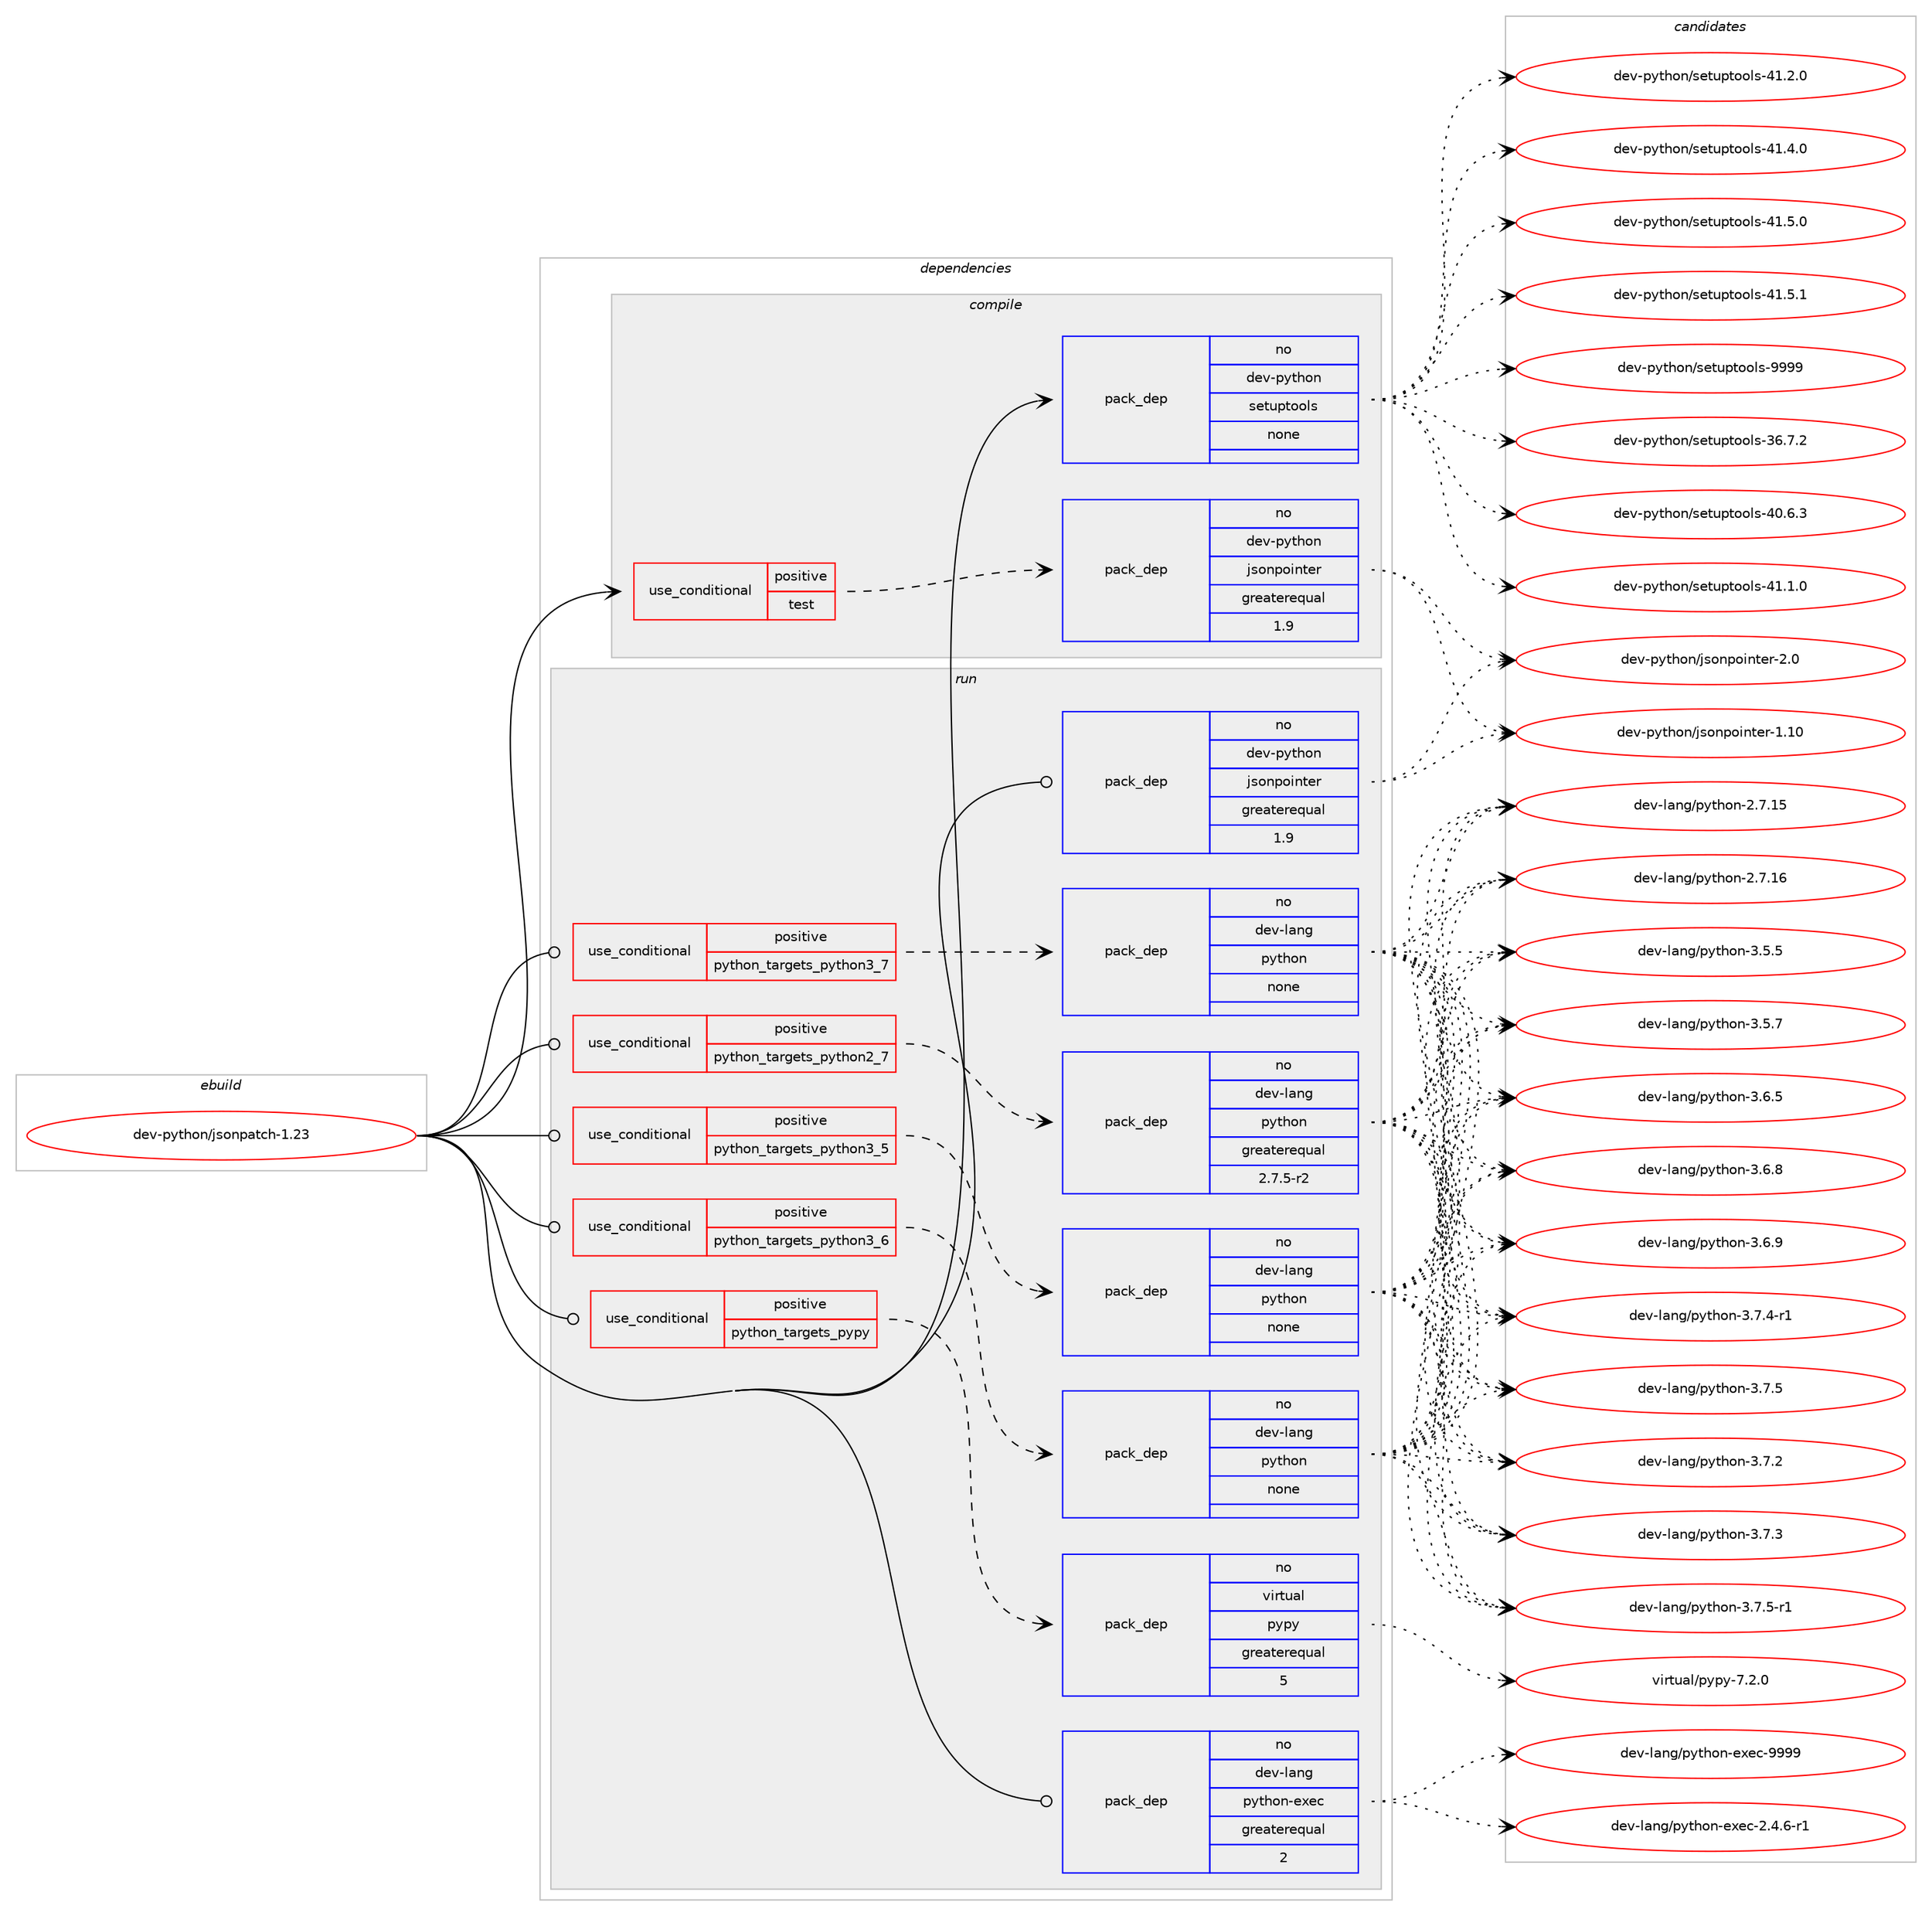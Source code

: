 digraph prolog {

# *************
# Graph options
# *************

newrank=true;
concentrate=true;
compound=true;
graph [rankdir=LR,fontname=Helvetica,fontsize=10,ranksep=1.5];#, ranksep=2.5, nodesep=0.2];
edge  [arrowhead=vee];
node  [fontname=Helvetica,fontsize=10];

# **********
# The ebuild
# **********

subgraph cluster_leftcol {
color=gray;
rank=same;
label=<<i>ebuild</i>>;
id [label="dev-python/jsonpatch-1.23", color=red, width=4, href="../dev-python/jsonpatch-1.23.svg"];
}

# ****************
# The dependencies
# ****************

subgraph cluster_midcol {
color=gray;
label=<<i>dependencies</i>>;
subgraph cluster_compile {
fillcolor="#eeeeee";
style=filled;
label=<<i>compile</i>>;
subgraph cond141538 {
dependency611541 [label=<<TABLE BORDER="0" CELLBORDER="1" CELLSPACING="0" CELLPADDING="4"><TR><TD ROWSPAN="3" CELLPADDING="10">use_conditional</TD></TR><TR><TD>positive</TD></TR><TR><TD>test</TD></TR></TABLE>>, shape=none, color=red];
subgraph pack458200 {
dependency611542 [label=<<TABLE BORDER="0" CELLBORDER="1" CELLSPACING="0" CELLPADDING="4" WIDTH="220"><TR><TD ROWSPAN="6" CELLPADDING="30">pack_dep</TD></TR><TR><TD WIDTH="110">no</TD></TR><TR><TD>dev-python</TD></TR><TR><TD>jsonpointer</TD></TR><TR><TD>greaterequal</TD></TR><TR><TD>1.9</TD></TR></TABLE>>, shape=none, color=blue];
}
dependency611541:e -> dependency611542:w [weight=20,style="dashed",arrowhead="vee"];
}
id:e -> dependency611541:w [weight=20,style="solid",arrowhead="vee"];
subgraph pack458201 {
dependency611543 [label=<<TABLE BORDER="0" CELLBORDER="1" CELLSPACING="0" CELLPADDING="4" WIDTH="220"><TR><TD ROWSPAN="6" CELLPADDING="30">pack_dep</TD></TR><TR><TD WIDTH="110">no</TD></TR><TR><TD>dev-python</TD></TR><TR><TD>setuptools</TD></TR><TR><TD>none</TD></TR><TR><TD></TD></TR></TABLE>>, shape=none, color=blue];
}
id:e -> dependency611543:w [weight=20,style="solid",arrowhead="vee"];
}
subgraph cluster_compileandrun {
fillcolor="#eeeeee";
style=filled;
label=<<i>compile and run</i>>;
}
subgraph cluster_run {
fillcolor="#eeeeee";
style=filled;
label=<<i>run</i>>;
subgraph cond141539 {
dependency611544 [label=<<TABLE BORDER="0" CELLBORDER="1" CELLSPACING="0" CELLPADDING="4"><TR><TD ROWSPAN="3" CELLPADDING="10">use_conditional</TD></TR><TR><TD>positive</TD></TR><TR><TD>python_targets_pypy</TD></TR></TABLE>>, shape=none, color=red];
subgraph pack458202 {
dependency611545 [label=<<TABLE BORDER="0" CELLBORDER="1" CELLSPACING="0" CELLPADDING="4" WIDTH="220"><TR><TD ROWSPAN="6" CELLPADDING="30">pack_dep</TD></TR><TR><TD WIDTH="110">no</TD></TR><TR><TD>virtual</TD></TR><TR><TD>pypy</TD></TR><TR><TD>greaterequal</TD></TR><TR><TD>5</TD></TR></TABLE>>, shape=none, color=blue];
}
dependency611544:e -> dependency611545:w [weight=20,style="dashed",arrowhead="vee"];
}
id:e -> dependency611544:w [weight=20,style="solid",arrowhead="odot"];
subgraph cond141540 {
dependency611546 [label=<<TABLE BORDER="0" CELLBORDER="1" CELLSPACING="0" CELLPADDING="4"><TR><TD ROWSPAN="3" CELLPADDING="10">use_conditional</TD></TR><TR><TD>positive</TD></TR><TR><TD>python_targets_python2_7</TD></TR></TABLE>>, shape=none, color=red];
subgraph pack458203 {
dependency611547 [label=<<TABLE BORDER="0" CELLBORDER="1" CELLSPACING="0" CELLPADDING="4" WIDTH="220"><TR><TD ROWSPAN="6" CELLPADDING="30">pack_dep</TD></TR><TR><TD WIDTH="110">no</TD></TR><TR><TD>dev-lang</TD></TR><TR><TD>python</TD></TR><TR><TD>greaterequal</TD></TR><TR><TD>2.7.5-r2</TD></TR></TABLE>>, shape=none, color=blue];
}
dependency611546:e -> dependency611547:w [weight=20,style="dashed",arrowhead="vee"];
}
id:e -> dependency611546:w [weight=20,style="solid",arrowhead="odot"];
subgraph cond141541 {
dependency611548 [label=<<TABLE BORDER="0" CELLBORDER="1" CELLSPACING="0" CELLPADDING="4"><TR><TD ROWSPAN="3" CELLPADDING="10">use_conditional</TD></TR><TR><TD>positive</TD></TR><TR><TD>python_targets_python3_5</TD></TR></TABLE>>, shape=none, color=red];
subgraph pack458204 {
dependency611549 [label=<<TABLE BORDER="0" CELLBORDER="1" CELLSPACING="0" CELLPADDING="4" WIDTH="220"><TR><TD ROWSPAN="6" CELLPADDING="30">pack_dep</TD></TR><TR><TD WIDTH="110">no</TD></TR><TR><TD>dev-lang</TD></TR><TR><TD>python</TD></TR><TR><TD>none</TD></TR><TR><TD></TD></TR></TABLE>>, shape=none, color=blue];
}
dependency611548:e -> dependency611549:w [weight=20,style="dashed",arrowhead="vee"];
}
id:e -> dependency611548:w [weight=20,style="solid",arrowhead="odot"];
subgraph cond141542 {
dependency611550 [label=<<TABLE BORDER="0" CELLBORDER="1" CELLSPACING="0" CELLPADDING="4"><TR><TD ROWSPAN="3" CELLPADDING="10">use_conditional</TD></TR><TR><TD>positive</TD></TR><TR><TD>python_targets_python3_6</TD></TR></TABLE>>, shape=none, color=red];
subgraph pack458205 {
dependency611551 [label=<<TABLE BORDER="0" CELLBORDER="1" CELLSPACING="0" CELLPADDING="4" WIDTH="220"><TR><TD ROWSPAN="6" CELLPADDING="30">pack_dep</TD></TR><TR><TD WIDTH="110">no</TD></TR><TR><TD>dev-lang</TD></TR><TR><TD>python</TD></TR><TR><TD>none</TD></TR><TR><TD></TD></TR></TABLE>>, shape=none, color=blue];
}
dependency611550:e -> dependency611551:w [weight=20,style="dashed",arrowhead="vee"];
}
id:e -> dependency611550:w [weight=20,style="solid",arrowhead="odot"];
subgraph cond141543 {
dependency611552 [label=<<TABLE BORDER="0" CELLBORDER="1" CELLSPACING="0" CELLPADDING="4"><TR><TD ROWSPAN="3" CELLPADDING="10">use_conditional</TD></TR><TR><TD>positive</TD></TR><TR><TD>python_targets_python3_7</TD></TR></TABLE>>, shape=none, color=red];
subgraph pack458206 {
dependency611553 [label=<<TABLE BORDER="0" CELLBORDER="1" CELLSPACING="0" CELLPADDING="4" WIDTH="220"><TR><TD ROWSPAN="6" CELLPADDING="30">pack_dep</TD></TR><TR><TD WIDTH="110">no</TD></TR><TR><TD>dev-lang</TD></TR><TR><TD>python</TD></TR><TR><TD>none</TD></TR><TR><TD></TD></TR></TABLE>>, shape=none, color=blue];
}
dependency611552:e -> dependency611553:w [weight=20,style="dashed",arrowhead="vee"];
}
id:e -> dependency611552:w [weight=20,style="solid",arrowhead="odot"];
subgraph pack458207 {
dependency611554 [label=<<TABLE BORDER="0" CELLBORDER="1" CELLSPACING="0" CELLPADDING="4" WIDTH="220"><TR><TD ROWSPAN="6" CELLPADDING="30">pack_dep</TD></TR><TR><TD WIDTH="110">no</TD></TR><TR><TD>dev-lang</TD></TR><TR><TD>python-exec</TD></TR><TR><TD>greaterequal</TD></TR><TR><TD>2</TD></TR></TABLE>>, shape=none, color=blue];
}
id:e -> dependency611554:w [weight=20,style="solid",arrowhead="odot"];
subgraph pack458208 {
dependency611555 [label=<<TABLE BORDER="0" CELLBORDER="1" CELLSPACING="0" CELLPADDING="4" WIDTH="220"><TR><TD ROWSPAN="6" CELLPADDING="30">pack_dep</TD></TR><TR><TD WIDTH="110">no</TD></TR><TR><TD>dev-python</TD></TR><TR><TD>jsonpointer</TD></TR><TR><TD>greaterequal</TD></TR><TR><TD>1.9</TD></TR></TABLE>>, shape=none, color=blue];
}
id:e -> dependency611555:w [weight=20,style="solid",arrowhead="odot"];
}
}

# **************
# The candidates
# **************

subgraph cluster_choices {
rank=same;
color=gray;
label=<<i>candidates</i>>;

subgraph choice458200 {
color=black;
nodesep=1;
choice10010111845112121116104111110471061151111101121111051101161011144549464948 [label="dev-python/jsonpointer-1.10", color=red, width=4,href="../dev-python/jsonpointer-1.10.svg"];
choice100101118451121211161041111104710611511111011211110511011610111445504648 [label="dev-python/jsonpointer-2.0", color=red, width=4,href="../dev-python/jsonpointer-2.0.svg"];
dependency611542:e -> choice10010111845112121116104111110471061151111101121111051101161011144549464948:w [style=dotted,weight="100"];
dependency611542:e -> choice100101118451121211161041111104710611511111011211110511011610111445504648:w [style=dotted,weight="100"];
}
subgraph choice458201 {
color=black;
nodesep=1;
choice100101118451121211161041111104711510111611711211611111110811545515446554650 [label="dev-python/setuptools-36.7.2", color=red, width=4,href="../dev-python/setuptools-36.7.2.svg"];
choice100101118451121211161041111104711510111611711211611111110811545524846544651 [label="dev-python/setuptools-40.6.3", color=red, width=4,href="../dev-python/setuptools-40.6.3.svg"];
choice100101118451121211161041111104711510111611711211611111110811545524946494648 [label="dev-python/setuptools-41.1.0", color=red, width=4,href="../dev-python/setuptools-41.1.0.svg"];
choice100101118451121211161041111104711510111611711211611111110811545524946504648 [label="dev-python/setuptools-41.2.0", color=red, width=4,href="../dev-python/setuptools-41.2.0.svg"];
choice100101118451121211161041111104711510111611711211611111110811545524946524648 [label="dev-python/setuptools-41.4.0", color=red, width=4,href="../dev-python/setuptools-41.4.0.svg"];
choice100101118451121211161041111104711510111611711211611111110811545524946534648 [label="dev-python/setuptools-41.5.0", color=red, width=4,href="../dev-python/setuptools-41.5.0.svg"];
choice100101118451121211161041111104711510111611711211611111110811545524946534649 [label="dev-python/setuptools-41.5.1", color=red, width=4,href="../dev-python/setuptools-41.5.1.svg"];
choice10010111845112121116104111110471151011161171121161111111081154557575757 [label="dev-python/setuptools-9999", color=red, width=4,href="../dev-python/setuptools-9999.svg"];
dependency611543:e -> choice100101118451121211161041111104711510111611711211611111110811545515446554650:w [style=dotted,weight="100"];
dependency611543:e -> choice100101118451121211161041111104711510111611711211611111110811545524846544651:w [style=dotted,weight="100"];
dependency611543:e -> choice100101118451121211161041111104711510111611711211611111110811545524946494648:w [style=dotted,weight="100"];
dependency611543:e -> choice100101118451121211161041111104711510111611711211611111110811545524946504648:w [style=dotted,weight="100"];
dependency611543:e -> choice100101118451121211161041111104711510111611711211611111110811545524946524648:w [style=dotted,weight="100"];
dependency611543:e -> choice100101118451121211161041111104711510111611711211611111110811545524946534648:w [style=dotted,weight="100"];
dependency611543:e -> choice100101118451121211161041111104711510111611711211611111110811545524946534649:w [style=dotted,weight="100"];
dependency611543:e -> choice10010111845112121116104111110471151011161171121161111111081154557575757:w [style=dotted,weight="100"];
}
subgraph choice458202 {
color=black;
nodesep=1;
choice1181051141161179710847112121112121455546504648 [label="virtual/pypy-7.2.0", color=red, width=4,href="../virtual/pypy-7.2.0.svg"];
dependency611545:e -> choice1181051141161179710847112121112121455546504648:w [style=dotted,weight="100"];
}
subgraph choice458203 {
color=black;
nodesep=1;
choice10010111845108971101034711212111610411111045504655464953 [label="dev-lang/python-2.7.15", color=red, width=4,href="../dev-lang/python-2.7.15.svg"];
choice10010111845108971101034711212111610411111045504655464954 [label="dev-lang/python-2.7.16", color=red, width=4,href="../dev-lang/python-2.7.16.svg"];
choice100101118451089711010347112121116104111110455146534653 [label="dev-lang/python-3.5.5", color=red, width=4,href="../dev-lang/python-3.5.5.svg"];
choice100101118451089711010347112121116104111110455146534655 [label="dev-lang/python-3.5.7", color=red, width=4,href="../dev-lang/python-3.5.7.svg"];
choice100101118451089711010347112121116104111110455146544653 [label="dev-lang/python-3.6.5", color=red, width=4,href="../dev-lang/python-3.6.5.svg"];
choice100101118451089711010347112121116104111110455146544656 [label="dev-lang/python-3.6.8", color=red, width=4,href="../dev-lang/python-3.6.8.svg"];
choice100101118451089711010347112121116104111110455146544657 [label="dev-lang/python-3.6.9", color=red, width=4,href="../dev-lang/python-3.6.9.svg"];
choice100101118451089711010347112121116104111110455146554650 [label="dev-lang/python-3.7.2", color=red, width=4,href="../dev-lang/python-3.7.2.svg"];
choice100101118451089711010347112121116104111110455146554651 [label="dev-lang/python-3.7.3", color=red, width=4,href="../dev-lang/python-3.7.3.svg"];
choice1001011184510897110103471121211161041111104551465546524511449 [label="dev-lang/python-3.7.4-r1", color=red, width=4,href="../dev-lang/python-3.7.4-r1.svg"];
choice100101118451089711010347112121116104111110455146554653 [label="dev-lang/python-3.7.5", color=red, width=4,href="../dev-lang/python-3.7.5.svg"];
choice1001011184510897110103471121211161041111104551465546534511449 [label="dev-lang/python-3.7.5-r1", color=red, width=4,href="../dev-lang/python-3.7.5-r1.svg"];
dependency611547:e -> choice10010111845108971101034711212111610411111045504655464953:w [style=dotted,weight="100"];
dependency611547:e -> choice10010111845108971101034711212111610411111045504655464954:w [style=dotted,weight="100"];
dependency611547:e -> choice100101118451089711010347112121116104111110455146534653:w [style=dotted,weight="100"];
dependency611547:e -> choice100101118451089711010347112121116104111110455146534655:w [style=dotted,weight="100"];
dependency611547:e -> choice100101118451089711010347112121116104111110455146544653:w [style=dotted,weight="100"];
dependency611547:e -> choice100101118451089711010347112121116104111110455146544656:w [style=dotted,weight="100"];
dependency611547:e -> choice100101118451089711010347112121116104111110455146544657:w [style=dotted,weight="100"];
dependency611547:e -> choice100101118451089711010347112121116104111110455146554650:w [style=dotted,weight="100"];
dependency611547:e -> choice100101118451089711010347112121116104111110455146554651:w [style=dotted,weight="100"];
dependency611547:e -> choice1001011184510897110103471121211161041111104551465546524511449:w [style=dotted,weight="100"];
dependency611547:e -> choice100101118451089711010347112121116104111110455146554653:w [style=dotted,weight="100"];
dependency611547:e -> choice1001011184510897110103471121211161041111104551465546534511449:w [style=dotted,weight="100"];
}
subgraph choice458204 {
color=black;
nodesep=1;
choice10010111845108971101034711212111610411111045504655464953 [label="dev-lang/python-2.7.15", color=red, width=4,href="../dev-lang/python-2.7.15.svg"];
choice10010111845108971101034711212111610411111045504655464954 [label="dev-lang/python-2.7.16", color=red, width=4,href="../dev-lang/python-2.7.16.svg"];
choice100101118451089711010347112121116104111110455146534653 [label="dev-lang/python-3.5.5", color=red, width=4,href="../dev-lang/python-3.5.5.svg"];
choice100101118451089711010347112121116104111110455146534655 [label="dev-lang/python-3.5.7", color=red, width=4,href="../dev-lang/python-3.5.7.svg"];
choice100101118451089711010347112121116104111110455146544653 [label="dev-lang/python-3.6.5", color=red, width=4,href="../dev-lang/python-3.6.5.svg"];
choice100101118451089711010347112121116104111110455146544656 [label="dev-lang/python-3.6.8", color=red, width=4,href="../dev-lang/python-3.6.8.svg"];
choice100101118451089711010347112121116104111110455146544657 [label="dev-lang/python-3.6.9", color=red, width=4,href="../dev-lang/python-3.6.9.svg"];
choice100101118451089711010347112121116104111110455146554650 [label="dev-lang/python-3.7.2", color=red, width=4,href="../dev-lang/python-3.7.2.svg"];
choice100101118451089711010347112121116104111110455146554651 [label="dev-lang/python-3.7.3", color=red, width=4,href="../dev-lang/python-3.7.3.svg"];
choice1001011184510897110103471121211161041111104551465546524511449 [label="dev-lang/python-3.7.4-r1", color=red, width=4,href="../dev-lang/python-3.7.4-r1.svg"];
choice100101118451089711010347112121116104111110455146554653 [label="dev-lang/python-3.7.5", color=red, width=4,href="../dev-lang/python-3.7.5.svg"];
choice1001011184510897110103471121211161041111104551465546534511449 [label="dev-lang/python-3.7.5-r1", color=red, width=4,href="../dev-lang/python-3.7.5-r1.svg"];
dependency611549:e -> choice10010111845108971101034711212111610411111045504655464953:w [style=dotted,weight="100"];
dependency611549:e -> choice10010111845108971101034711212111610411111045504655464954:w [style=dotted,weight="100"];
dependency611549:e -> choice100101118451089711010347112121116104111110455146534653:w [style=dotted,weight="100"];
dependency611549:e -> choice100101118451089711010347112121116104111110455146534655:w [style=dotted,weight="100"];
dependency611549:e -> choice100101118451089711010347112121116104111110455146544653:w [style=dotted,weight="100"];
dependency611549:e -> choice100101118451089711010347112121116104111110455146544656:w [style=dotted,weight="100"];
dependency611549:e -> choice100101118451089711010347112121116104111110455146544657:w [style=dotted,weight="100"];
dependency611549:e -> choice100101118451089711010347112121116104111110455146554650:w [style=dotted,weight="100"];
dependency611549:e -> choice100101118451089711010347112121116104111110455146554651:w [style=dotted,weight="100"];
dependency611549:e -> choice1001011184510897110103471121211161041111104551465546524511449:w [style=dotted,weight="100"];
dependency611549:e -> choice100101118451089711010347112121116104111110455146554653:w [style=dotted,weight="100"];
dependency611549:e -> choice1001011184510897110103471121211161041111104551465546534511449:w [style=dotted,weight="100"];
}
subgraph choice458205 {
color=black;
nodesep=1;
choice10010111845108971101034711212111610411111045504655464953 [label="dev-lang/python-2.7.15", color=red, width=4,href="../dev-lang/python-2.7.15.svg"];
choice10010111845108971101034711212111610411111045504655464954 [label="dev-lang/python-2.7.16", color=red, width=4,href="../dev-lang/python-2.7.16.svg"];
choice100101118451089711010347112121116104111110455146534653 [label="dev-lang/python-3.5.5", color=red, width=4,href="../dev-lang/python-3.5.5.svg"];
choice100101118451089711010347112121116104111110455146534655 [label="dev-lang/python-3.5.7", color=red, width=4,href="../dev-lang/python-3.5.7.svg"];
choice100101118451089711010347112121116104111110455146544653 [label="dev-lang/python-3.6.5", color=red, width=4,href="../dev-lang/python-3.6.5.svg"];
choice100101118451089711010347112121116104111110455146544656 [label="dev-lang/python-3.6.8", color=red, width=4,href="../dev-lang/python-3.6.8.svg"];
choice100101118451089711010347112121116104111110455146544657 [label="dev-lang/python-3.6.9", color=red, width=4,href="../dev-lang/python-3.6.9.svg"];
choice100101118451089711010347112121116104111110455146554650 [label="dev-lang/python-3.7.2", color=red, width=4,href="../dev-lang/python-3.7.2.svg"];
choice100101118451089711010347112121116104111110455146554651 [label="dev-lang/python-3.7.3", color=red, width=4,href="../dev-lang/python-3.7.3.svg"];
choice1001011184510897110103471121211161041111104551465546524511449 [label="dev-lang/python-3.7.4-r1", color=red, width=4,href="../dev-lang/python-3.7.4-r1.svg"];
choice100101118451089711010347112121116104111110455146554653 [label="dev-lang/python-3.7.5", color=red, width=4,href="../dev-lang/python-3.7.5.svg"];
choice1001011184510897110103471121211161041111104551465546534511449 [label="dev-lang/python-3.7.5-r1", color=red, width=4,href="../dev-lang/python-3.7.5-r1.svg"];
dependency611551:e -> choice10010111845108971101034711212111610411111045504655464953:w [style=dotted,weight="100"];
dependency611551:e -> choice10010111845108971101034711212111610411111045504655464954:w [style=dotted,weight="100"];
dependency611551:e -> choice100101118451089711010347112121116104111110455146534653:w [style=dotted,weight="100"];
dependency611551:e -> choice100101118451089711010347112121116104111110455146534655:w [style=dotted,weight="100"];
dependency611551:e -> choice100101118451089711010347112121116104111110455146544653:w [style=dotted,weight="100"];
dependency611551:e -> choice100101118451089711010347112121116104111110455146544656:w [style=dotted,weight="100"];
dependency611551:e -> choice100101118451089711010347112121116104111110455146544657:w [style=dotted,weight="100"];
dependency611551:e -> choice100101118451089711010347112121116104111110455146554650:w [style=dotted,weight="100"];
dependency611551:e -> choice100101118451089711010347112121116104111110455146554651:w [style=dotted,weight="100"];
dependency611551:e -> choice1001011184510897110103471121211161041111104551465546524511449:w [style=dotted,weight="100"];
dependency611551:e -> choice100101118451089711010347112121116104111110455146554653:w [style=dotted,weight="100"];
dependency611551:e -> choice1001011184510897110103471121211161041111104551465546534511449:w [style=dotted,weight="100"];
}
subgraph choice458206 {
color=black;
nodesep=1;
choice10010111845108971101034711212111610411111045504655464953 [label="dev-lang/python-2.7.15", color=red, width=4,href="../dev-lang/python-2.7.15.svg"];
choice10010111845108971101034711212111610411111045504655464954 [label="dev-lang/python-2.7.16", color=red, width=4,href="../dev-lang/python-2.7.16.svg"];
choice100101118451089711010347112121116104111110455146534653 [label="dev-lang/python-3.5.5", color=red, width=4,href="../dev-lang/python-3.5.5.svg"];
choice100101118451089711010347112121116104111110455146534655 [label="dev-lang/python-3.5.7", color=red, width=4,href="../dev-lang/python-3.5.7.svg"];
choice100101118451089711010347112121116104111110455146544653 [label="dev-lang/python-3.6.5", color=red, width=4,href="../dev-lang/python-3.6.5.svg"];
choice100101118451089711010347112121116104111110455146544656 [label="dev-lang/python-3.6.8", color=red, width=4,href="../dev-lang/python-3.6.8.svg"];
choice100101118451089711010347112121116104111110455146544657 [label="dev-lang/python-3.6.9", color=red, width=4,href="../dev-lang/python-3.6.9.svg"];
choice100101118451089711010347112121116104111110455146554650 [label="dev-lang/python-3.7.2", color=red, width=4,href="../dev-lang/python-3.7.2.svg"];
choice100101118451089711010347112121116104111110455146554651 [label="dev-lang/python-3.7.3", color=red, width=4,href="../dev-lang/python-3.7.3.svg"];
choice1001011184510897110103471121211161041111104551465546524511449 [label="dev-lang/python-3.7.4-r1", color=red, width=4,href="../dev-lang/python-3.7.4-r1.svg"];
choice100101118451089711010347112121116104111110455146554653 [label="dev-lang/python-3.7.5", color=red, width=4,href="../dev-lang/python-3.7.5.svg"];
choice1001011184510897110103471121211161041111104551465546534511449 [label="dev-lang/python-3.7.5-r1", color=red, width=4,href="../dev-lang/python-3.7.5-r1.svg"];
dependency611553:e -> choice10010111845108971101034711212111610411111045504655464953:w [style=dotted,weight="100"];
dependency611553:e -> choice10010111845108971101034711212111610411111045504655464954:w [style=dotted,weight="100"];
dependency611553:e -> choice100101118451089711010347112121116104111110455146534653:w [style=dotted,weight="100"];
dependency611553:e -> choice100101118451089711010347112121116104111110455146534655:w [style=dotted,weight="100"];
dependency611553:e -> choice100101118451089711010347112121116104111110455146544653:w [style=dotted,weight="100"];
dependency611553:e -> choice100101118451089711010347112121116104111110455146544656:w [style=dotted,weight="100"];
dependency611553:e -> choice100101118451089711010347112121116104111110455146544657:w [style=dotted,weight="100"];
dependency611553:e -> choice100101118451089711010347112121116104111110455146554650:w [style=dotted,weight="100"];
dependency611553:e -> choice100101118451089711010347112121116104111110455146554651:w [style=dotted,weight="100"];
dependency611553:e -> choice1001011184510897110103471121211161041111104551465546524511449:w [style=dotted,weight="100"];
dependency611553:e -> choice100101118451089711010347112121116104111110455146554653:w [style=dotted,weight="100"];
dependency611553:e -> choice1001011184510897110103471121211161041111104551465546534511449:w [style=dotted,weight="100"];
}
subgraph choice458207 {
color=black;
nodesep=1;
choice10010111845108971101034711212111610411111045101120101994550465246544511449 [label="dev-lang/python-exec-2.4.6-r1", color=red, width=4,href="../dev-lang/python-exec-2.4.6-r1.svg"];
choice10010111845108971101034711212111610411111045101120101994557575757 [label="dev-lang/python-exec-9999", color=red, width=4,href="../dev-lang/python-exec-9999.svg"];
dependency611554:e -> choice10010111845108971101034711212111610411111045101120101994550465246544511449:w [style=dotted,weight="100"];
dependency611554:e -> choice10010111845108971101034711212111610411111045101120101994557575757:w [style=dotted,weight="100"];
}
subgraph choice458208 {
color=black;
nodesep=1;
choice10010111845112121116104111110471061151111101121111051101161011144549464948 [label="dev-python/jsonpointer-1.10", color=red, width=4,href="../dev-python/jsonpointer-1.10.svg"];
choice100101118451121211161041111104710611511111011211110511011610111445504648 [label="dev-python/jsonpointer-2.0", color=red, width=4,href="../dev-python/jsonpointer-2.0.svg"];
dependency611555:e -> choice10010111845112121116104111110471061151111101121111051101161011144549464948:w [style=dotted,weight="100"];
dependency611555:e -> choice100101118451121211161041111104710611511111011211110511011610111445504648:w [style=dotted,weight="100"];
}
}

}
